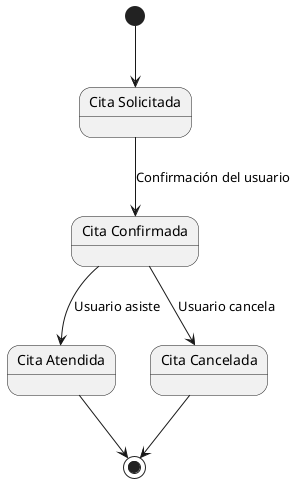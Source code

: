 @startuml 
state "Cita Solicitada" as Solicitada
state "Cita Confirmada" as Confirmada
state "Cita Atendida" as Atendida
state "Cita Cancelada" as Cancelada

[*] --> Solicitada
Solicitada --> Confirmada : Confirmación del usuario
Confirmada --> Atendida : Usuario asiste
Confirmada --> Cancelada : Usuario cancela
Atendida --> [*]
Cancelada --> [*]
@enduml
